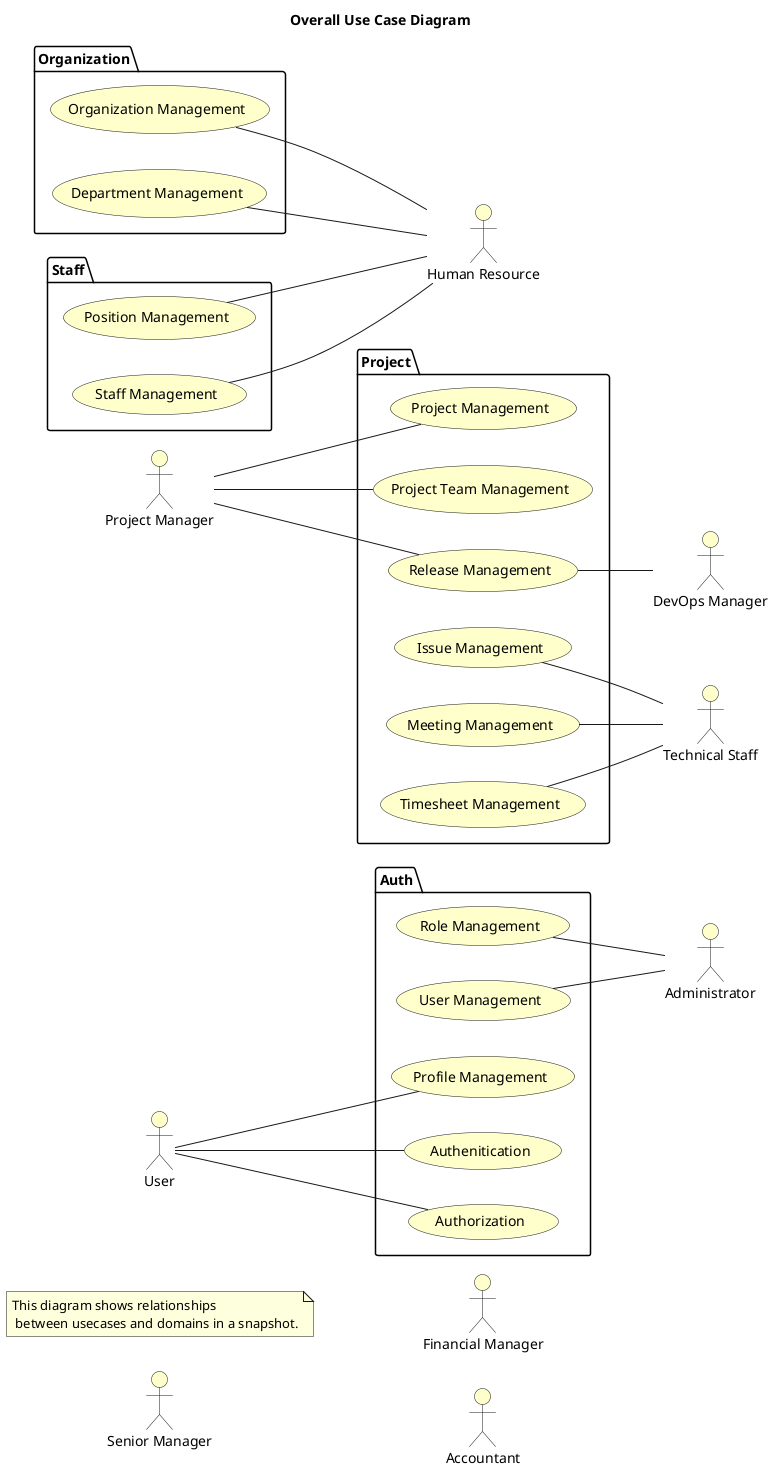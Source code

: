 @startuml
left to right direction

skinparam useCaseBackgroundColor #Business
skinparam actorBackgroundColor #Business

title Overall Use Case Diagram

note "This diagram shows relationships \n between usecases and domains in a snapshot." as a

:User: as User
:Senior Manager: as SeniorManager
:Project Manager: as PMO
:Financial Manager: as Fmanager
:Administrator: as Admin
:Human Resource: as HR
:Accountant: as Accountant
:Technical Staff: as TechnicalStaff
:DevOps Manager: as DevOpsManager

package "Auth"{
    usecase "Role Management" as roleManagement
    usecase "User Management" as userManagement
    usecase "Profile Management" as profileManagement
    usecase "Authenitication" as authentication
    usecase "Authorization" as authorization
}

package "Organization"{
    usecase "Organization Management" as organizationManagement
    usecase "Department Management" as departmentManagement
}

package "Staff"{
    usecase "Position Management" as positionManagement
    usecase "Staff Management" as staffManagement
}

package "Project"{
    usecase "Project Management" as projectManagement
    usecase "Project Team Management" as projectTeamManagement
    usecase "Release Management" as releaseManagement
    usecase "Issue Management" as issueManagement
    usecase "Meeting Management" as meetingManagement
    usecase "Timesheet Management" as timesheetManagement
}

User -- authentication
User -- authorization
User -- profileManagement
roleManagement -- Admin
userManagement -- Admin
staffManagement -- HR
positionManagement -- HR
departmentManagement -- HR
organizationManagement -- HR
PMO -- projectManagement
PMO -- projectTeamManagement
PMO -- releaseManagement

releaseManagement -- DevOpsManager
issueManagement -- TechnicalStaff
meetingManagement -- TechnicalStaff
timesheetManagement -- TechnicalStaff


@enduml